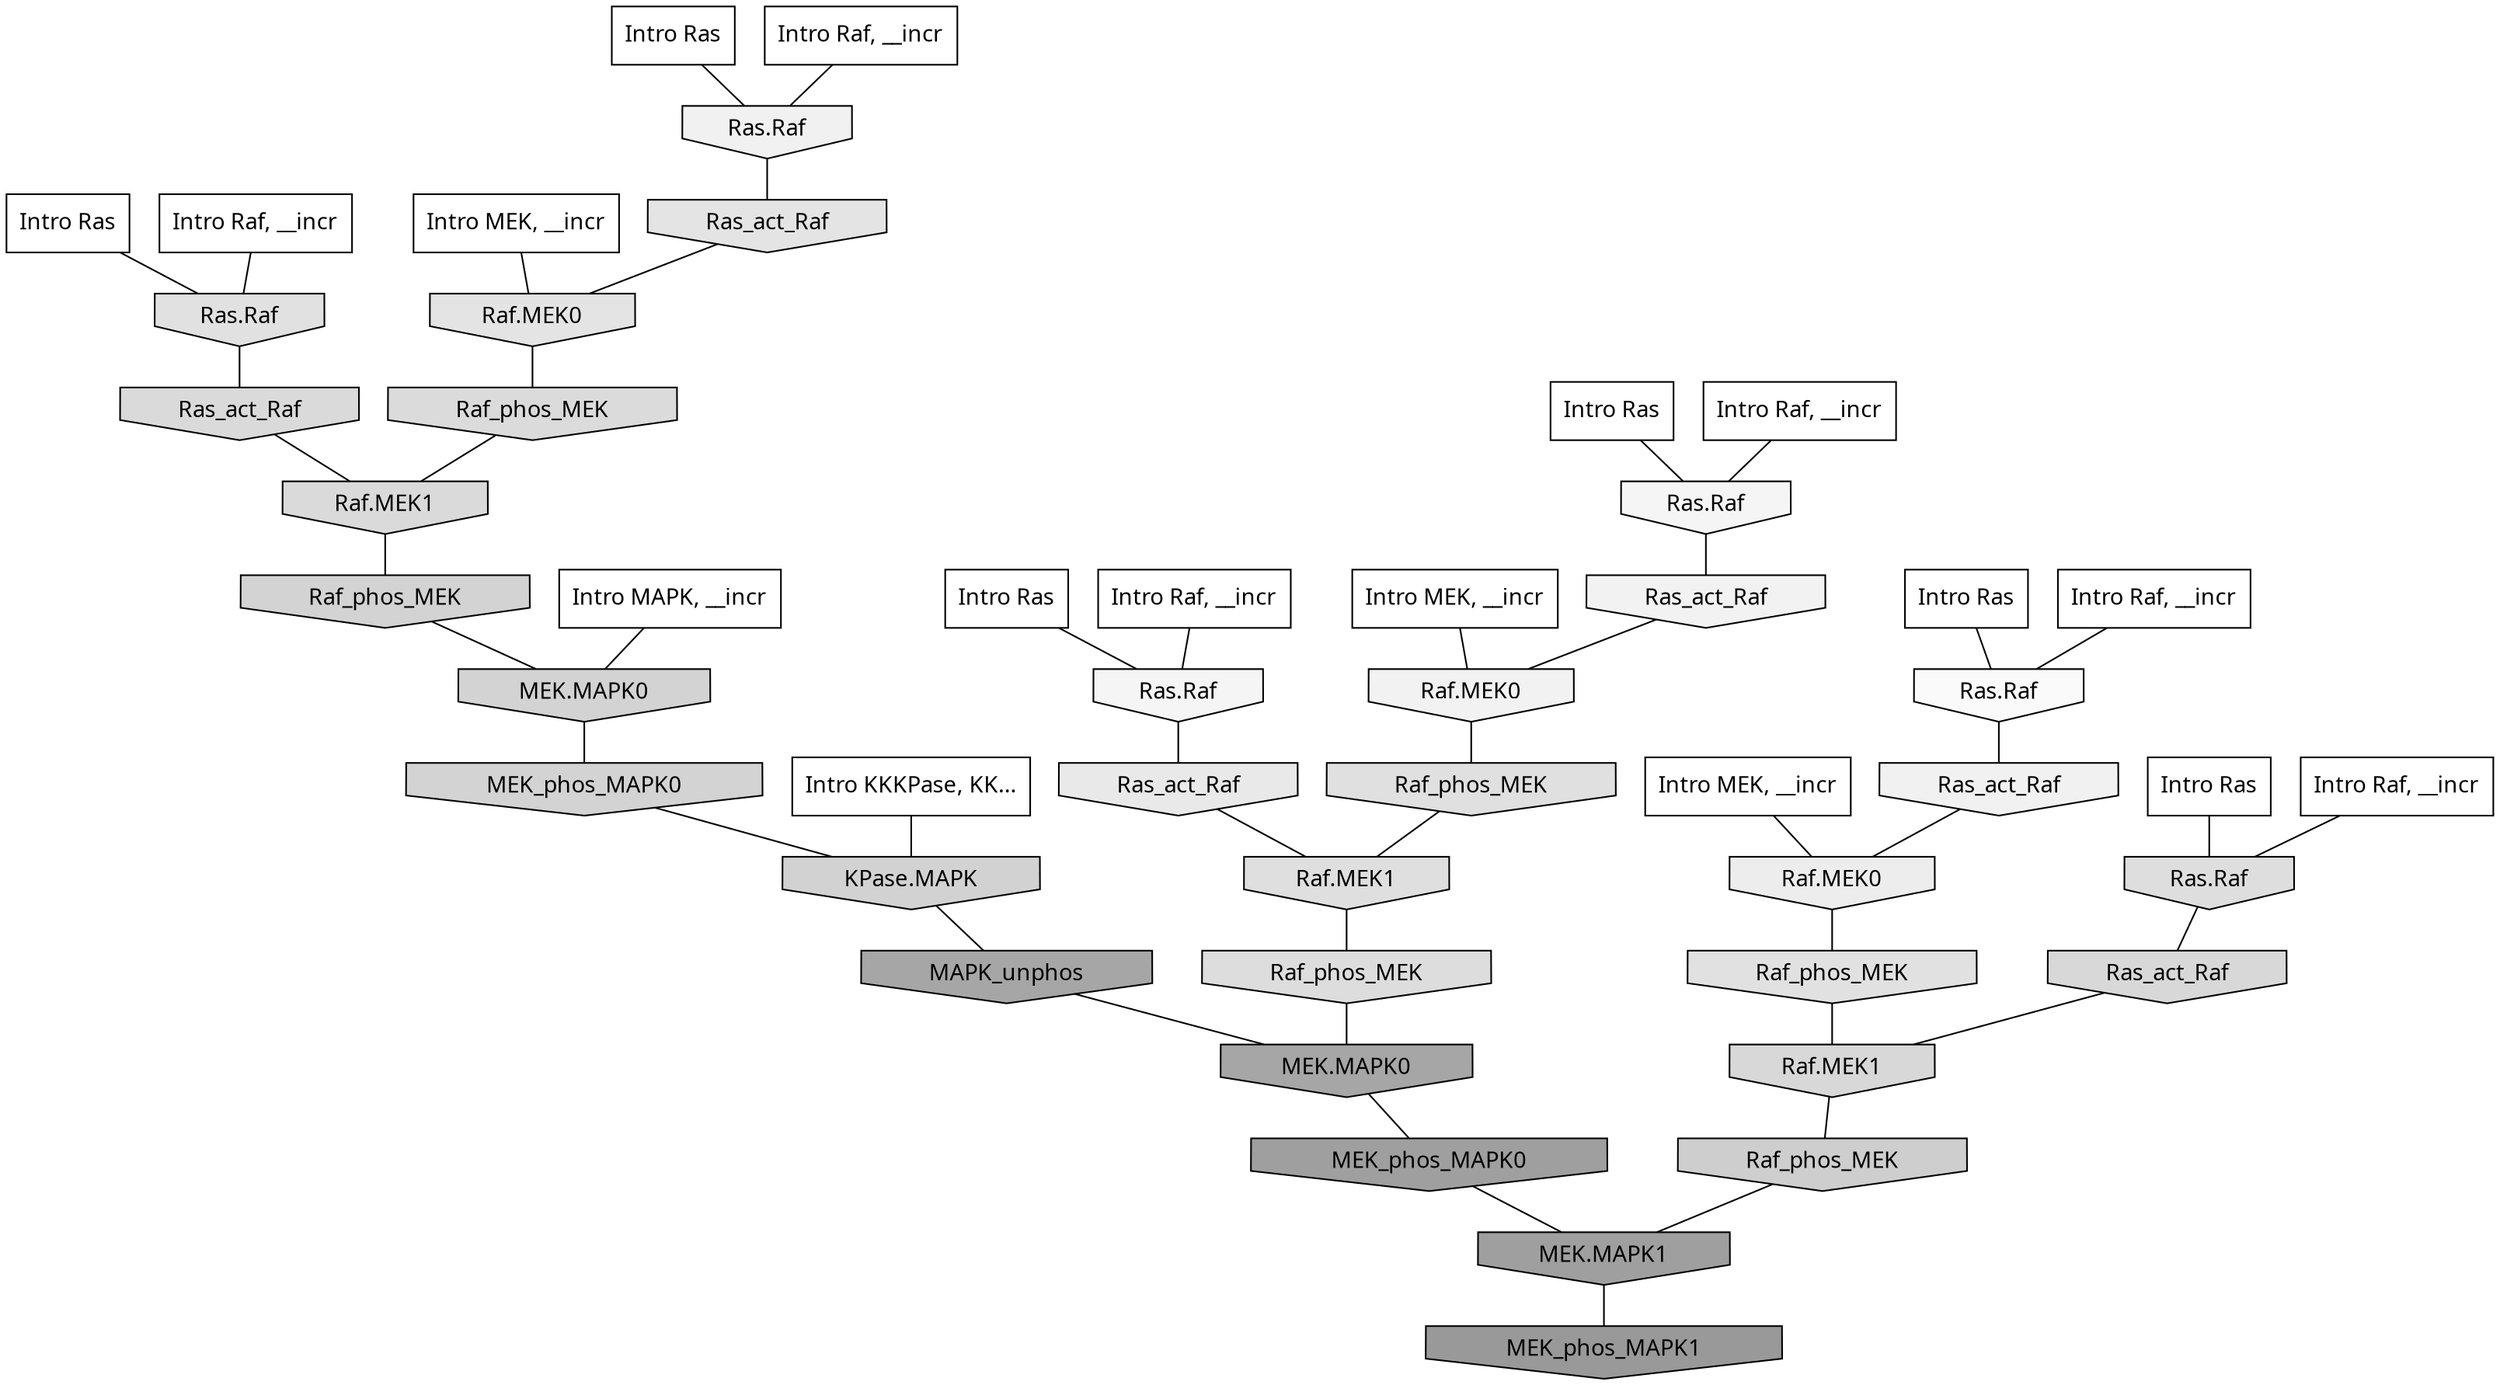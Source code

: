 digraph G{
  rankdir="TB";
  ranksep=0.30;
  node [fontname="CMU Serif"];
  edge [fontname="CMU Serif"];
  
  10 [label="Intro Ras", shape=rectangle, style=filled, fillcolor="0.000 0.000 1.000"]
  
  22 [label="Intro Ras", shape=rectangle, style=filled, fillcolor="0.000 0.000 1.000"]
  
  32 [label="Intro Ras", shape=rectangle, style=filled, fillcolor="0.000 0.000 1.000"]
  
  34 [label="Intro Ras", shape=rectangle, style=filled, fillcolor="0.000 0.000 1.000"]
  
  48 [label="Intro Ras", shape=rectangle, style=filled, fillcolor="0.000 0.000 1.000"]
  
  60 [label="Intro Ras", shape=rectangle, style=filled, fillcolor="0.000 0.000 1.000"]
  
  650 [label="Intro Raf, __incr", shape=rectangle, style=filled, fillcolor="0.000 0.000 1.000"]
  
  741 [label="Intro Raf, __incr", shape=rectangle, style=filled, fillcolor="0.000 0.000 1.000"]
  
  830 [label="Intro Raf, __incr", shape=rectangle, style=filled, fillcolor="0.000 0.000 1.000"]
  
  853 [label="Intro Raf, __incr", shape=rectangle, style=filled, fillcolor="0.000 0.000 1.000"]
  
  905 [label="Intro Raf, __incr", shape=rectangle, style=filled, fillcolor="0.000 0.000 1.000"]
  
  940 [label="Intro Raf, __incr", shape=rectangle, style=filled, fillcolor="0.000 0.000 1.000"]
  
  1381 [label="Intro MEK, __incr", shape=rectangle, style=filled, fillcolor="0.000 0.000 1.000"]
  
  1404 [label="Intro MEK, __incr", shape=rectangle, style=filled, fillcolor="0.000 0.000 1.000"]
  
  1956 [label="Intro MEK, __incr", shape=rectangle, style=filled, fillcolor="0.000 0.000 1.000"]
  
  2289 [label="Intro MAPK, __incr", shape=rectangle, style=filled, fillcolor="0.000 0.000 1.000"]
  
  3169 [label="Intro KKKPase, KK...", shape=rectangle, style=filled, fillcolor="0.000 0.000 1.000"]
  
  3521 [label="Ras.Raf", shape=invhouse, style=filled, fillcolor="0.000 0.000 0.977"]
  
  3784 [label="Ras.Raf", shape=invhouse, style=filled, fillcolor="0.000 0.000 0.959"]
  
  3795 [label="Ras.Raf", shape=invhouse, style=filled, fillcolor="0.000 0.000 0.958"]
  
  4050 [label="Ras_act_Raf", shape=invhouse, style=filled, fillcolor="0.000 0.000 0.946"]
  
  4052 [label="Raf.MEK0", shape=invhouse, style=filled, fillcolor="0.000 0.000 0.946"]
  
  4080 [label="Ras.Raf", shape=invhouse, style=filled, fillcolor="0.000 0.000 0.945"]
  
  4140 [label="Ras_act_Raf", shape=invhouse, style=filled, fillcolor="0.000 0.000 0.943"]
  
  4488 [label="Raf.MEK0", shape=invhouse, style=filled, fillcolor="0.000 0.000 0.926"]
  
  4805 [label="Ras_act_Raf", shape=invhouse, style=filled, fillcolor="0.000 0.000 0.913"]
  
  5286 [label="Ras_act_Raf", shape=invhouse, style=filled, fillcolor="0.000 0.000 0.892"]
  
  5288 [label="Raf.MEK0", shape=invhouse, style=filled, fillcolor="0.000 0.000 0.892"]
  
  5598 [label="Ras.Raf", shape=invhouse, style=filled, fillcolor="0.000 0.000 0.879"]
  
  5627 [label="Raf_phos_MEK", shape=invhouse, style=filled, fillcolor="0.000 0.000 0.879"]
  
  5631 [label="Raf_phos_MEK", shape=invhouse, style=filled, fillcolor="0.000 0.000 0.878"]
  
  5796 [label="Raf.MEK1", shape=invhouse, style=filled, fillcolor="0.000 0.000 0.873"]
  
  5898 [label="Ras.Raf", shape=invhouse, style=filled, fillcolor="0.000 0.000 0.870"]
  
  6038 [label="Raf_phos_MEK", shape=invhouse, style=filled, fillcolor="0.000 0.000 0.864"]
  
  6180 [label="Raf_phos_MEK", shape=invhouse, style=filled, fillcolor="0.000 0.000 0.859"]
  
  6306 [label="Ras_act_Raf", shape=invhouse, style=filled, fillcolor="0.000 0.000 0.855"]
  
  6311 [label="Raf.MEK1", shape=invhouse, style=filled, fillcolor="0.000 0.000 0.855"]
  
  6729 [label="Ras_act_Raf", shape=invhouse, style=filled, fillcolor="0.000 0.000 0.844"]
  
  6736 [label="Raf.MEK1", shape=invhouse, style=filled, fillcolor="0.000 0.000 0.844"]
  
  7450 [label="Raf_phos_MEK", shape=invhouse, style=filled, fillcolor="0.000 0.000 0.827"]
  
  7457 [label="MEK.MAPK0", shape=invhouse, style=filled, fillcolor="0.000 0.000 0.827"]
  
  7569 [label="MEK_phos_MAPK0", shape=invhouse, style=filled, fillcolor="0.000 0.000 0.825"]
  
  7630 [label="KPase.MAPK", shape=invhouse, style=filled, fillcolor="0.000 0.000 0.824"]
  
  8393 [label="Raf_phos_MEK", shape=invhouse, style=filled, fillcolor="0.000 0.000 0.808"]
  
  18642 [label="MAPK_unphos", shape=invhouse, style=filled, fillcolor="0.000 0.000 0.650"]
  
  18643 [label="MEK.MAPK0", shape=invhouse, style=filled, fillcolor="0.000 0.000 0.650"]
  
  19482 [label="MEK_phos_MAPK0", shape=invhouse, style=filled, fillcolor="0.000 0.000 0.624"]
  
  19484 [label="MEK.MAPK1", shape=invhouse, style=filled, fillcolor="0.000 0.000 0.624"]
  
  20097 [label="MEK_phos_MAPK1", shape=invhouse, style=filled, fillcolor="0.000 0.000 0.600"]
  
  
  19484 -> 20097 [dir=none, color="0.000 0.000 0.000"] 
  19482 -> 19484 [dir=none, color="0.000 0.000 0.000"] 
  18643 -> 19482 [dir=none, color="0.000 0.000 0.000"] 
  18642 -> 18643 [dir=none, color="0.000 0.000 0.000"] 
  8393 -> 19484 [dir=none, color="0.000 0.000 0.000"] 
  7630 -> 18642 [dir=none, color="0.000 0.000 0.000"] 
  7569 -> 7630 [dir=none, color="0.000 0.000 0.000"] 
  7457 -> 7569 [dir=none, color="0.000 0.000 0.000"] 
  7450 -> 7457 [dir=none, color="0.000 0.000 0.000"] 
  6736 -> 8393 [dir=none, color="0.000 0.000 0.000"] 
  6729 -> 6736 [dir=none, color="0.000 0.000 0.000"] 
  6311 -> 7450 [dir=none, color="0.000 0.000 0.000"] 
  6306 -> 6311 [dir=none, color="0.000 0.000 0.000"] 
  6180 -> 6311 [dir=none, color="0.000 0.000 0.000"] 
  6038 -> 18643 [dir=none, color="0.000 0.000 0.000"] 
  5898 -> 6729 [dir=none, color="0.000 0.000 0.000"] 
  5796 -> 6038 [dir=none, color="0.000 0.000 0.000"] 
  5631 -> 5796 [dir=none, color="0.000 0.000 0.000"] 
  5627 -> 6736 [dir=none, color="0.000 0.000 0.000"] 
  5598 -> 6306 [dir=none, color="0.000 0.000 0.000"] 
  5288 -> 6180 [dir=none, color="0.000 0.000 0.000"] 
  5286 -> 5288 [dir=none, color="0.000 0.000 0.000"] 
  4805 -> 5796 [dir=none, color="0.000 0.000 0.000"] 
  4488 -> 5627 [dir=none, color="0.000 0.000 0.000"] 
  4140 -> 4488 [dir=none, color="0.000 0.000 0.000"] 
  4080 -> 5286 [dir=none, color="0.000 0.000 0.000"] 
  4052 -> 5631 [dir=none, color="0.000 0.000 0.000"] 
  4050 -> 4052 [dir=none, color="0.000 0.000 0.000"] 
  3795 -> 4805 [dir=none, color="0.000 0.000 0.000"] 
  3784 -> 4050 [dir=none, color="0.000 0.000 0.000"] 
  3521 -> 4140 [dir=none, color="0.000 0.000 0.000"] 
  3169 -> 7630 [dir=none, color="0.000 0.000 0.000"] 
  2289 -> 7457 [dir=none, color="0.000 0.000 0.000"] 
  1956 -> 5288 [dir=none, color="0.000 0.000 0.000"] 
  1404 -> 4052 [dir=none, color="0.000 0.000 0.000"] 
  1381 -> 4488 [dir=none, color="0.000 0.000 0.000"] 
  940 -> 4080 [dir=none, color="0.000 0.000 0.000"] 
  905 -> 3795 [dir=none, color="0.000 0.000 0.000"] 
  853 -> 3521 [dir=none, color="0.000 0.000 0.000"] 
  830 -> 3784 [dir=none, color="0.000 0.000 0.000"] 
  741 -> 5598 [dir=none, color="0.000 0.000 0.000"] 
  650 -> 5898 [dir=none, color="0.000 0.000 0.000"] 
  60 -> 3784 [dir=none, color="0.000 0.000 0.000"] 
  48 -> 5898 [dir=none, color="0.000 0.000 0.000"] 
  34 -> 3795 [dir=none, color="0.000 0.000 0.000"] 
  32 -> 3521 [dir=none, color="0.000 0.000 0.000"] 
  22 -> 4080 [dir=none, color="0.000 0.000 0.000"] 
  10 -> 5598 [dir=none, color="0.000 0.000 0.000"] 
  
  }
